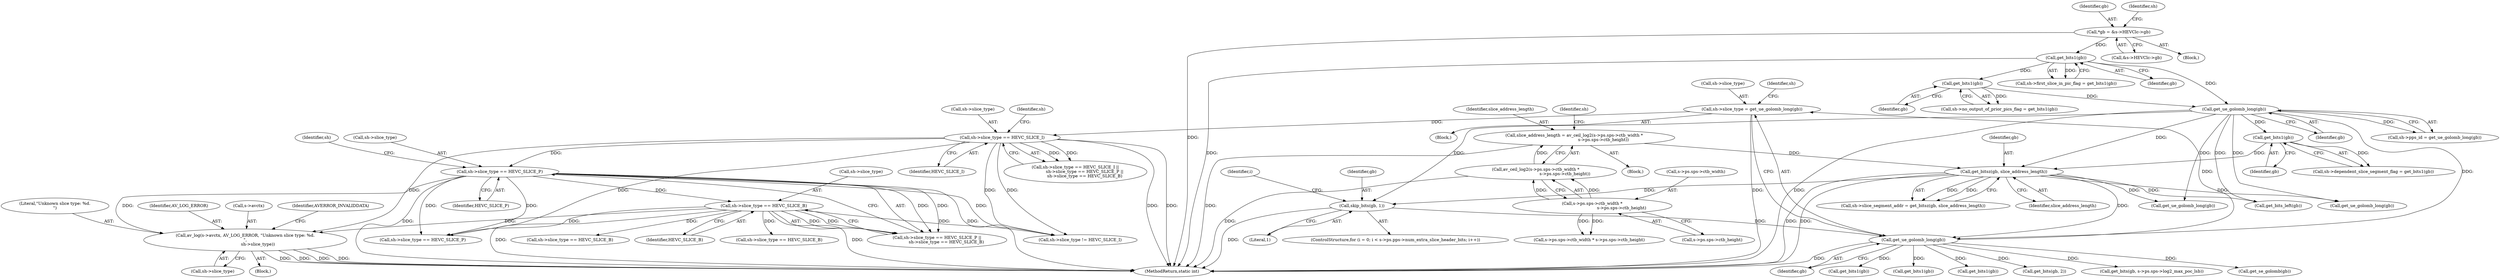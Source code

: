 digraph "0_FFmpeg_54655623a82632e7624714d7b2a3e039dc5faa7e_0@pointer" {
"1000639" [label="(Call,av_log(s->avctx, AV_LOG_ERROR, \"Unknown slice type: %d.\n\",\n                   sh->slice_type))"];
"1000622" [label="(Call,sh->slice_type == HEVC_SLICE_I)"];
"1000613" [label="(Call,sh->slice_type = get_ue_golomb_long(gb))"];
"1000617" [label="(Call,get_ue_golomb_long(gb))"];
"1000610" [label="(Call,skip_bits(gb, 1))"];
"1000511" [label="(Call,get_bitsz(gb, slice_address_length))"];
"1000487" [label="(Call,get_bits1(gb))"];
"1000201" [label="(Call,get_ue_golomb_long(gb))"];
"1000132" [label="(Call,get_bits1(gb))"];
"1000111" [label="(Call,*gb = &s->HEVClc->gb)"];
"1000195" [label="(Call,get_bits1(gb))"];
"1000489" [label="(Call,slice_address_length = av_ceil_log2(s->ps.sps->ctb_width *\n                                            s->ps.sps->ctb_height))"];
"1000491" [label="(Call,av_ceil_log2(s->ps.sps->ctb_width *\n                                            s->ps.sps->ctb_height))"];
"1000492" [label="(Call,s->ps.sps->ctb_width *\n                                            s->ps.sps->ctb_height)"];
"1000628" [label="(Call,sh->slice_type == HEVC_SLICE_P)"];
"1000633" [label="(Call,sh->slice_type == HEVC_SLICE_B)"];
"1000633" [label="(Call,sh->slice_type == HEVC_SLICE_B)"];
"1001808" [label="(Call,get_ue_golomb_long(gb))"];
"1000491" [label="(Call,av_ceil_log2(s->ps.sps->ctb_width *\n                                            s->ps.sps->ctb_height))"];
"1000500" [label="(Call,s->ps.sps->ctb_height)"];
"1000487" [label="(Call,get_bits1(gb))"];
"1000685" [label="(Call,get_bits1(gb))"];
"1000111" [label="(Call,*gb = &s->HEVClc->gb)"];
"1000512" [label="(Identifier,gb)"];
"1000113" [label="(Call,&s->HEVClc->gb)"];
"1000473" [label="(Block,)"];
"1001042" [label="(Call,get_bits1(gb))"];
"1000699" [label="(Call,get_bits(gb, 2))"];
"1000713" [label="(Call,get_bits(gb, s->ps.sps->log2_max_poc_lsb))"];
"1000202" [label="(Identifier,gb)"];
"1000492" [label="(Call,s->ps.sps->ctb_width *\n                                            s->ps.sps->ctb_height)"];
"1000519" [label="(Call,s->ps.sps->ctb_width * s->ps.sps->ctb_height)"];
"1000634" [label="(Call,sh->slice_type)"];
"1000509" [label="(Identifier,sh)"];
"1000635" [label="(Identifier,sh)"];
"1000624" [label="(Identifier,sh)"];
"1000609" [label="(Identifier,i)"];
"1001523" [label="(Call,get_se_golomb(gb))"];
"1000613" [label="(Call,sh->slice_type = get_ue_golomb_long(gb))"];
"1000630" [label="(Identifier,sh)"];
"1000488" [label="(Identifier,gb)"];
"1000639" [label="(Call,av_log(s->avctx, AV_LOG_ERROR, \"Unknown slice type: %d.\n\",\n                   sh->slice_type))"];
"1000511" [label="(Call,get_bitsz(gb, slice_address_length))"];
"1000132" [label="(Call,get_bits1(gb))"];
"1000201" [label="(Call,get_ue_golomb_long(gb))"];
"1000629" [label="(Call,sh->slice_type)"];
"1000611" [label="(Identifier,gb)"];
"1000637" [label="(Identifier,HEVC_SLICE_B)"];
"1000618" [label="(Identifier,gb)"];
"1000589" [label="(Block,)"];
"1000645" [label="(Call,sh->slice_type)"];
"1001150" [label="(Call,get_bits1(gb))"];
"1000617" [label="(Call,get_ue_golomb_long(gb))"];
"1000595" [label="(ControlStructure,for (i = 0; i < s->ps.pps->num_extra_slice_header_bits; i++))"];
"1000638" [label="(Block,)"];
"1001131" [label="(Call,sh->slice_type == HEVC_SLICE_B)"];
"1000627" [label="(Call,sh->slice_type == HEVC_SLICE_P ||\n              sh->slice_type == HEVC_SLICE_B)"];
"1000128" [label="(Call,sh->first_slice_in_pic_flag = get_bits1(gb))"];
"1000632" [label="(Identifier,HEVC_SLICE_P)"];
"1000612" [label="(Literal,1)"];
"1000621" [label="(Call,sh->slice_type == HEVC_SLICE_I ||\n              sh->slice_type == HEVC_SLICE_P ||\n              sh->slice_type == HEVC_SLICE_B)"];
"1000133" [label="(Identifier,gb)"];
"1000490" [label="(Identifier,slice_address_length)"];
"1000191" [label="(Call,sh->no_output_of_prior_pics_flag = get_bits1(gb))"];
"1000507" [label="(Call,sh->slice_segment_addr = get_bitsz(gb, slice_address_length))"];
"1000196" [label="(Identifier,gb)"];
"1001110" [label="(Call,sh->slice_type == HEVC_SLICE_B)"];
"1000109" [label="(Block,)"];
"1002030" [label="(Call,get_ue_golomb_long(gb))"];
"1000626" [label="(Identifier,HEVC_SLICE_I)"];
"1000628" [label="(Call,sh->slice_type == HEVC_SLICE_P)"];
"1000493" [label="(Call,s->ps.sps->ctb_width)"];
"1000640" [label="(Call,s->avctx)"];
"1000483" [label="(Call,sh->dependent_slice_segment_flag = get_bits1(gb))"];
"1000654" [label="(Call,sh->slice_type != HEVC_SLICE_I)"];
"1000649" [label="(Identifier,AVERROR_INVALIDDATA)"];
"1000610" [label="(Call,skip_bits(gb, 1))"];
"1000513" [label="(Identifier,slice_address_length)"];
"1002212" [label="(MethodReturn,static int)"];
"1000489" [label="(Call,slice_address_length = av_ceil_log2(s->ps.sps->ctb_width *\n                                            s->ps.sps->ctb_height))"];
"1000112" [label="(Identifier,gb)"];
"1000644" [label="(Literal,\"Unknown slice type: %d.\n\")"];
"1000197" [label="(Call,sh->pps_id = get_ue_golomb_long(gb))"];
"1000121" [label="(Identifier,sh)"];
"1000643" [label="(Identifier,AV_LOG_ERROR)"];
"1000195" [label="(Call,get_bits1(gb))"];
"1000614" [label="(Call,sh->slice_type)"];
"1000622" [label="(Call,sh->slice_type == HEVC_SLICE_I)"];
"1001105" [label="(Call,sh->slice_type == HEVC_SLICE_P)"];
"1002140" [label="(Call,get_bits_left(gb))"];
"1000623" [label="(Call,sh->slice_type)"];
"1000639" -> "1000638"  [label="AST: "];
"1000639" -> "1000645"  [label="CFG: "];
"1000640" -> "1000639"  [label="AST: "];
"1000643" -> "1000639"  [label="AST: "];
"1000644" -> "1000639"  [label="AST: "];
"1000645" -> "1000639"  [label="AST: "];
"1000649" -> "1000639"  [label="CFG: "];
"1000639" -> "1002212"  [label="DDG: "];
"1000639" -> "1002212"  [label="DDG: "];
"1000639" -> "1002212"  [label="DDG: "];
"1000639" -> "1002212"  [label="DDG: "];
"1000622" -> "1000639"  [label="DDG: "];
"1000628" -> "1000639"  [label="DDG: "];
"1000633" -> "1000639"  [label="DDG: "];
"1000622" -> "1000621"  [label="AST: "];
"1000622" -> "1000626"  [label="CFG: "];
"1000623" -> "1000622"  [label="AST: "];
"1000626" -> "1000622"  [label="AST: "];
"1000630" -> "1000622"  [label="CFG: "];
"1000621" -> "1000622"  [label="CFG: "];
"1000622" -> "1002212"  [label="DDG: "];
"1000622" -> "1002212"  [label="DDG: "];
"1000622" -> "1000621"  [label="DDG: "];
"1000622" -> "1000621"  [label="DDG: "];
"1000613" -> "1000622"  [label="DDG: "];
"1000622" -> "1000628"  [label="DDG: "];
"1000622" -> "1000654"  [label="DDG: "];
"1000622" -> "1000654"  [label="DDG: "];
"1000622" -> "1001105"  [label="DDG: "];
"1000613" -> "1000589"  [label="AST: "];
"1000613" -> "1000617"  [label="CFG: "];
"1000614" -> "1000613"  [label="AST: "];
"1000617" -> "1000613"  [label="AST: "];
"1000624" -> "1000613"  [label="CFG: "];
"1000613" -> "1002212"  [label="DDG: "];
"1000617" -> "1000613"  [label="DDG: "];
"1000617" -> "1000618"  [label="CFG: "];
"1000618" -> "1000617"  [label="AST: "];
"1000617" -> "1002212"  [label="DDG: "];
"1000610" -> "1000617"  [label="DDG: "];
"1000511" -> "1000617"  [label="DDG: "];
"1000201" -> "1000617"  [label="DDG: "];
"1000617" -> "1000685"  [label="DDG: "];
"1000617" -> "1000699"  [label="DDG: "];
"1000617" -> "1000713"  [label="DDG: "];
"1000617" -> "1001042"  [label="DDG: "];
"1000617" -> "1001150"  [label="DDG: "];
"1000617" -> "1001523"  [label="DDG: "];
"1000610" -> "1000595"  [label="AST: "];
"1000610" -> "1000612"  [label="CFG: "];
"1000611" -> "1000610"  [label="AST: "];
"1000612" -> "1000610"  [label="AST: "];
"1000609" -> "1000610"  [label="CFG: "];
"1000610" -> "1002212"  [label="DDG: "];
"1000511" -> "1000610"  [label="DDG: "];
"1000201" -> "1000610"  [label="DDG: "];
"1000511" -> "1000507"  [label="AST: "];
"1000511" -> "1000513"  [label="CFG: "];
"1000512" -> "1000511"  [label="AST: "];
"1000513" -> "1000511"  [label="AST: "];
"1000507" -> "1000511"  [label="CFG: "];
"1000511" -> "1002212"  [label="DDG: "];
"1000511" -> "1002212"  [label="DDG: "];
"1000511" -> "1000507"  [label="DDG: "];
"1000511" -> "1000507"  [label="DDG: "];
"1000487" -> "1000511"  [label="DDG: "];
"1000201" -> "1000511"  [label="DDG: "];
"1000489" -> "1000511"  [label="DDG: "];
"1000511" -> "1001808"  [label="DDG: "];
"1000511" -> "1002030"  [label="DDG: "];
"1000511" -> "1002140"  [label="DDG: "];
"1000487" -> "1000483"  [label="AST: "];
"1000487" -> "1000488"  [label="CFG: "];
"1000488" -> "1000487"  [label="AST: "];
"1000483" -> "1000487"  [label="CFG: "];
"1000487" -> "1000483"  [label="DDG: "];
"1000201" -> "1000487"  [label="DDG: "];
"1000201" -> "1000197"  [label="AST: "];
"1000201" -> "1000202"  [label="CFG: "];
"1000202" -> "1000201"  [label="AST: "];
"1000197" -> "1000201"  [label="CFG: "];
"1000201" -> "1002212"  [label="DDG: "];
"1000201" -> "1000197"  [label="DDG: "];
"1000132" -> "1000201"  [label="DDG: "];
"1000195" -> "1000201"  [label="DDG: "];
"1000201" -> "1001808"  [label="DDG: "];
"1000201" -> "1002030"  [label="DDG: "];
"1000201" -> "1002140"  [label="DDG: "];
"1000132" -> "1000128"  [label="AST: "];
"1000132" -> "1000133"  [label="CFG: "];
"1000133" -> "1000132"  [label="AST: "];
"1000128" -> "1000132"  [label="CFG: "];
"1000132" -> "1002212"  [label="DDG: "];
"1000132" -> "1000128"  [label="DDG: "];
"1000111" -> "1000132"  [label="DDG: "];
"1000132" -> "1000195"  [label="DDG: "];
"1000111" -> "1000109"  [label="AST: "];
"1000111" -> "1000113"  [label="CFG: "];
"1000112" -> "1000111"  [label="AST: "];
"1000113" -> "1000111"  [label="AST: "];
"1000121" -> "1000111"  [label="CFG: "];
"1000111" -> "1002212"  [label="DDG: "];
"1000195" -> "1000191"  [label="AST: "];
"1000195" -> "1000196"  [label="CFG: "];
"1000196" -> "1000195"  [label="AST: "];
"1000191" -> "1000195"  [label="CFG: "];
"1000195" -> "1000191"  [label="DDG: "];
"1000489" -> "1000473"  [label="AST: "];
"1000489" -> "1000491"  [label="CFG: "];
"1000490" -> "1000489"  [label="AST: "];
"1000491" -> "1000489"  [label="AST: "];
"1000509" -> "1000489"  [label="CFG: "];
"1000489" -> "1002212"  [label="DDG: "];
"1000491" -> "1000489"  [label="DDG: "];
"1000491" -> "1000492"  [label="CFG: "];
"1000492" -> "1000491"  [label="AST: "];
"1000491" -> "1002212"  [label="DDG: "];
"1000492" -> "1000491"  [label="DDG: "];
"1000492" -> "1000491"  [label="DDG: "];
"1000492" -> "1000500"  [label="CFG: "];
"1000493" -> "1000492"  [label="AST: "];
"1000500" -> "1000492"  [label="AST: "];
"1000492" -> "1000519"  [label="DDG: "];
"1000492" -> "1000519"  [label="DDG: "];
"1000628" -> "1000627"  [label="AST: "];
"1000628" -> "1000632"  [label="CFG: "];
"1000629" -> "1000628"  [label="AST: "];
"1000632" -> "1000628"  [label="AST: "];
"1000635" -> "1000628"  [label="CFG: "];
"1000627" -> "1000628"  [label="CFG: "];
"1000628" -> "1002212"  [label="DDG: "];
"1000628" -> "1002212"  [label="DDG: "];
"1000628" -> "1000627"  [label="DDG: "];
"1000628" -> "1000627"  [label="DDG: "];
"1000628" -> "1000633"  [label="DDG: "];
"1000628" -> "1000654"  [label="DDG: "];
"1000628" -> "1001105"  [label="DDG: "];
"1000628" -> "1001105"  [label="DDG: "];
"1000633" -> "1000627"  [label="AST: "];
"1000633" -> "1000637"  [label="CFG: "];
"1000634" -> "1000633"  [label="AST: "];
"1000637" -> "1000633"  [label="AST: "];
"1000627" -> "1000633"  [label="CFG: "];
"1000633" -> "1002212"  [label="DDG: "];
"1000633" -> "1002212"  [label="DDG: "];
"1000633" -> "1000627"  [label="DDG: "];
"1000633" -> "1000627"  [label="DDG: "];
"1000633" -> "1000654"  [label="DDG: "];
"1000633" -> "1001105"  [label="DDG: "];
"1000633" -> "1001110"  [label="DDG: "];
"1000633" -> "1001131"  [label="DDG: "];
}

